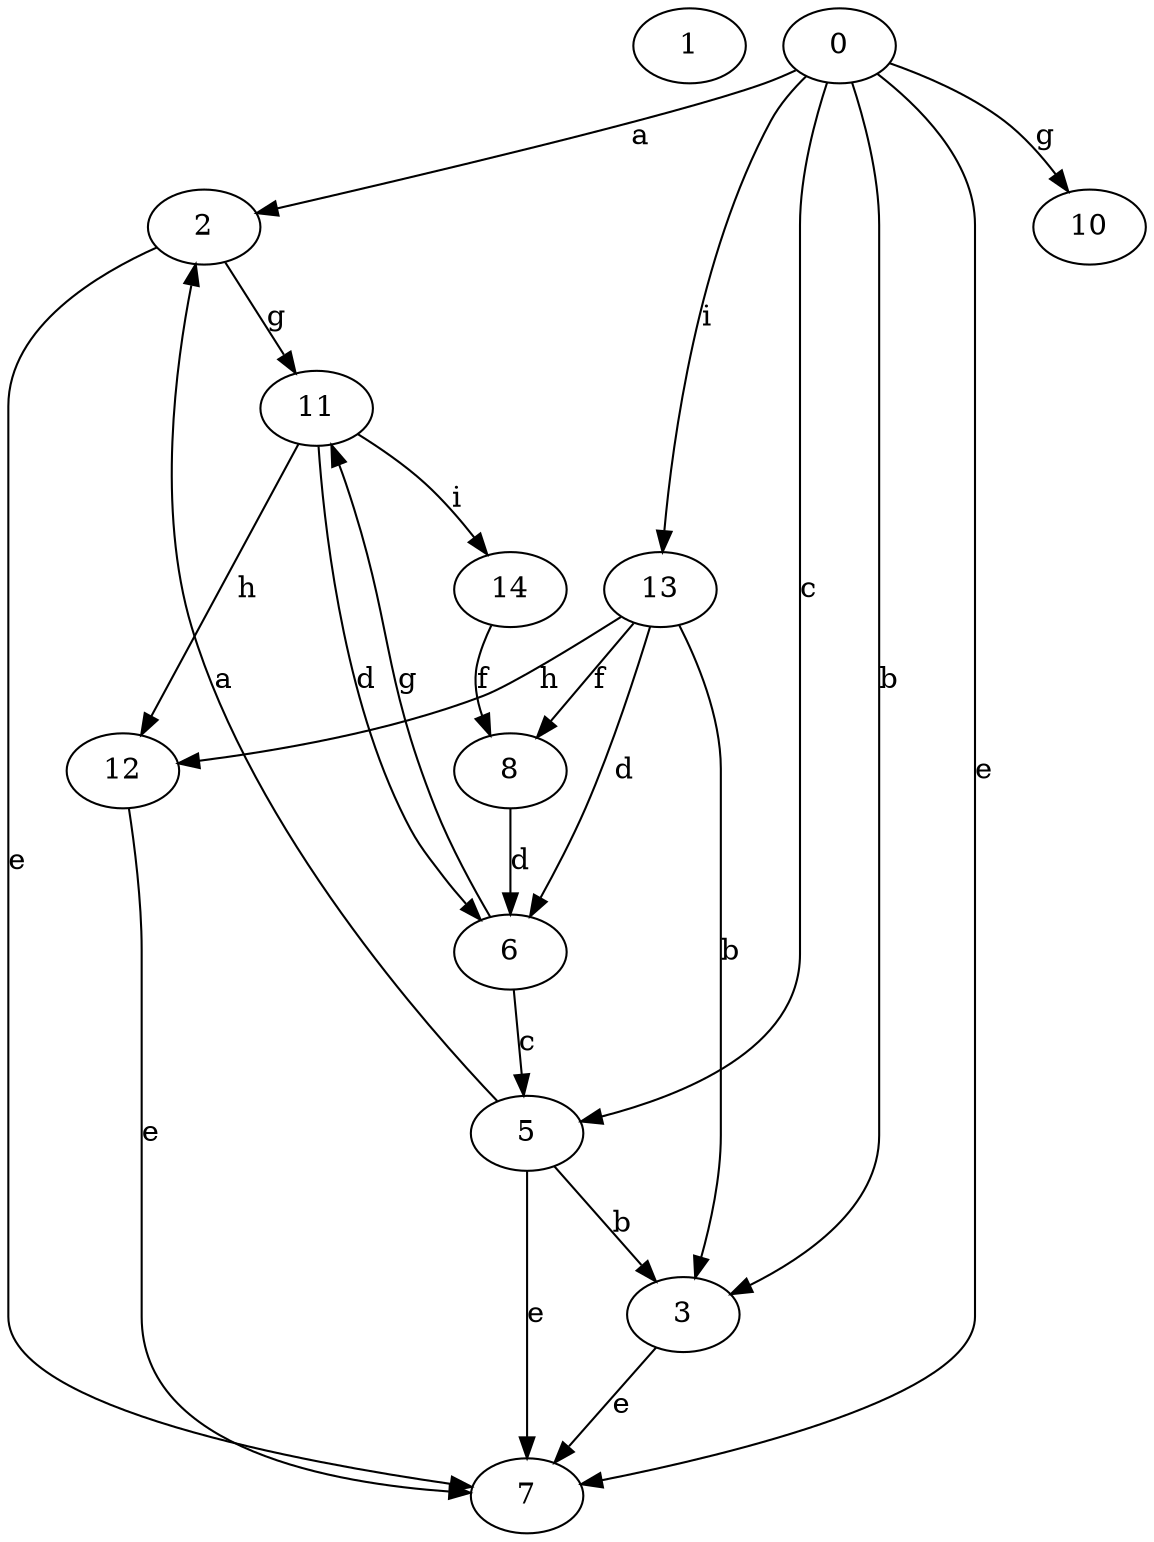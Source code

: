 strict digraph  {
1;
2;
3;
5;
6;
7;
8;
10;
11;
12;
13;
0;
14;
2 -> 7  [label=e];
2 -> 11  [label=g];
3 -> 7  [label=e];
5 -> 2  [label=a];
5 -> 3  [label=b];
5 -> 7  [label=e];
6 -> 5  [label=c];
6 -> 11  [label=g];
8 -> 6  [label=d];
11 -> 6  [label=d];
11 -> 12  [label=h];
11 -> 14  [label=i];
12 -> 7  [label=e];
13 -> 3  [label=b];
13 -> 6  [label=d];
13 -> 8  [label=f];
13 -> 12  [label=h];
0 -> 2  [label=a];
0 -> 3  [label=b];
0 -> 5  [label=c];
0 -> 7  [label=e];
0 -> 10  [label=g];
0 -> 13  [label=i];
14 -> 8  [label=f];
}
